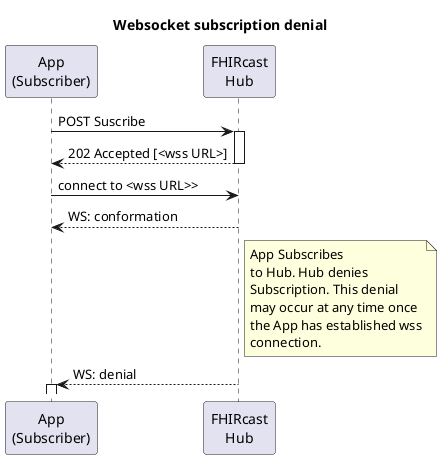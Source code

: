 @startuml

title Websocket subscription denial

participant "App\n(Subscriber)" as Subscriber
participant "FHIRcast\nHub" as Hub

Subscriber -> Hub++: POST Suscribe
Subscriber <-- Hub--: 202 Accepted [<wss URL>]
Subscriber -> Hub: connect to <wss URL>>
Subscriber <-- Hub: WS: conformation

note right of Hub
    App Subscribes
    to Hub. Hub denies
    Subscription. This denial
    may occur at any time once
    the App has established wss
    connection.
end note

Hub --> Subscriber++: WS: denial

@enduml